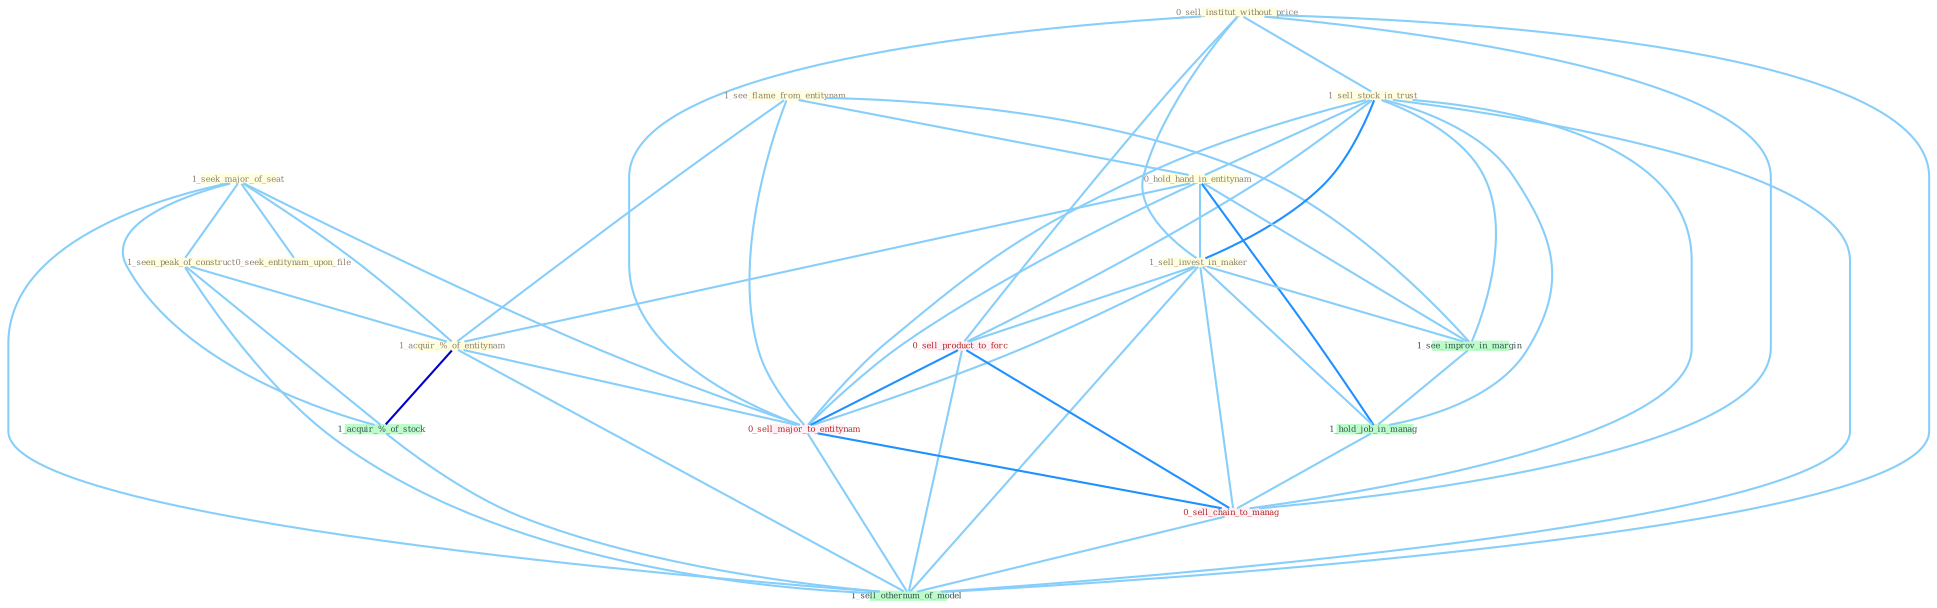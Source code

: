 Graph G{ 
    node
    [shape=polygon,style=filled,width=.5,height=.06,color="#BDFCC9",fixedsize=true,fontsize=4,
    fontcolor="#2f4f4f"];
    {node
    [color="#ffffe0", fontcolor="#8b7d6b"] "1_seek_major_of_seat " "0_sell_institut_without_price " "1_seen_peak_of_construct " "0_seek_entitynam_upon_file " "1_see_flame_from_entitynam " "1_sell_stock_in_trust " "0_hold_hand_in_entitynam " "1_sell_invest_in_maker " "1_acquir_%_of_entitynam "}
{node [color="#fff0f5", fontcolor="#b22222"] "0_sell_product_to_forc " "0_sell_major_to_entitynam " "0_sell_chain_to_manag "}
edge [color="#B0E2FF"];

	"1_seek_major_of_seat " -- "1_seen_peak_of_construct " [w="1", color="#87cefa" ];
	"1_seek_major_of_seat " -- "0_seek_entitynam_upon_file " [w="1", color="#87cefa" ];
	"1_seek_major_of_seat " -- "1_acquir_%_of_entitynam " [w="1", color="#87cefa" ];
	"1_seek_major_of_seat " -- "1_acquir_%_of_stock " [w="1", color="#87cefa" ];
	"1_seek_major_of_seat " -- "0_sell_major_to_entitynam " [w="1", color="#87cefa" ];
	"1_seek_major_of_seat " -- "1_sell_othernum_of_model " [w="1", color="#87cefa" ];
	"0_sell_institut_without_price " -- "1_sell_stock_in_trust " [w="1", color="#87cefa" ];
	"0_sell_institut_without_price " -- "1_sell_invest_in_maker " [w="1", color="#87cefa" ];
	"0_sell_institut_without_price " -- "0_sell_product_to_forc " [w="1", color="#87cefa" ];
	"0_sell_institut_without_price " -- "0_sell_major_to_entitynam " [w="1", color="#87cefa" ];
	"0_sell_institut_without_price " -- "0_sell_chain_to_manag " [w="1", color="#87cefa" ];
	"0_sell_institut_without_price " -- "1_sell_othernum_of_model " [w="1", color="#87cefa" ];
	"1_seen_peak_of_construct " -- "1_acquir_%_of_entitynam " [w="1", color="#87cefa" ];
	"1_seen_peak_of_construct " -- "1_acquir_%_of_stock " [w="1", color="#87cefa" ];
	"1_seen_peak_of_construct " -- "1_sell_othernum_of_model " [w="1", color="#87cefa" ];
	"1_see_flame_from_entitynam " -- "0_hold_hand_in_entitynam " [w="1", color="#87cefa" ];
	"1_see_flame_from_entitynam " -- "1_acquir_%_of_entitynam " [w="1", color="#87cefa" ];
	"1_see_flame_from_entitynam " -- "1_see_improv_in_margin " [w="1", color="#87cefa" ];
	"1_see_flame_from_entitynam " -- "0_sell_major_to_entitynam " [w="1", color="#87cefa" ];
	"1_sell_stock_in_trust " -- "0_hold_hand_in_entitynam " [w="1", color="#87cefa" ];
	"1_sell_stock_in_trust " -- "1_sell_invest_in_maker " [w="2", color="#1e90ff" , len=0.8];
	"1_sell_stock_in_trust " -- "1_see_improv_in_margin " [w="1", color="#87cefa" ];
	"1_sell_stock_in_trust " -- "1_hold_job_in_manag " [w="1", color="#87cefa" ];
	"1_sell_stock_in_trust " -- "0_sell_product_to_forc " [w="1", color="#87cefa" ];
	"1_sell_stock_in_trust " -- "0_sell_major_to_entitynam " [w="1", color="#87cefa" ];
	"1_sell_stock_in_trust " -- "0_sell_chain_to_manag " [w="1", color="#87cefa" ];
	"1_sell_stock_in_trust " -- "1_sell_othernum_of_model " [w="1", color="#87cefa" ];
	"0_hold_hand_in_entitynam " -- "1_sell_invest_in_maker " [w="1", color="#87cefa" ];
	"0_hold_hand_in_entitynam " -- "1_acquir_%_of_entitynam " [w="1", color="#87cefa" ];
	"0_hold_hand_in_entitynam " -- "1_see_improv_in_margin " [w="1", color="#87cefa" ];
	"0_hold_hand_in_entitynam " -- "1_hold_job_in_manag " [w="2", color="#1e90ff" , len=0.8];
	"0_hold_hand_in_entitynam " -- "0_sell_major_to_entitynam " [w="1", color="#87cefa" ];
	"1_sell_invest_in_maker " -- "1_see_improv_in_margin " [w="1", color="#87cefa" ];
	"1_sell_invest_in_maker " -- "1_hold_job_in_manag " [w="1", color="#87cefa" ];
	"1_sell_invest_in_maker " -- "0_sell_product_to_forc " [w="1", color="#87cefa" ];
	"1_sell_invest_in_maker " -- "0_sell_major_to_entitynam " [w="1", color="#87cefa" ];
	"1_sell_invest_in_maker " -- "0_sell_chain_to_manag " [w="1", color="#87cefa" ];
	"1_sell_invest_in_maker " -- "1_sell_othernum_of_model " [w="1", color="#87cefa" ];
	"1_acquir_%_of_entitynam " -- "1_acquir_%_of_stock " [w="3", color="#0000cd" , len=0.6];
	"1_acquir_%_of_entitynam " -- "0_sell_major_to_entitynam " [w="1", color="#87cefa" ];
	"1_acquir_%_of_entitynam " -- "1_sell_othernum_of_model " [w="1", color="#87cefa" ];
	"1_see_improv_in_margin " -- "1_hold_job_in_manag " [w="1", color="#87cefa" ];
	"1_acquir_%_of_stock " -- "1_sell_othernum_of_model " [w="1", color="#87cefa" ];
	"1_hold_job_in_manag " -- "0_sell_chain_to_manag " [w="1", color="#87cefa" ];
	"0_sell_product_to_forc " -- "0_sell_major_to_entitynam " [w="2", color="#1e90ff" , len=0.8];
	"0_sell_product_to_forc " -- "0_sell_chain_to_manag " [w="2", color="#1e90ff" , len=0.8];
	"0_sell_product_to_forc " -- "1_sell_othernum_of_model " [w="1", color="#87cefa" ];
	"0_sell_major_to_entitynam " -- "0_sell_chain_to_manag " [w="2", color="#1e90ff" , len=0.8];
	"0_sell_major_to_entitynam " -- "1_sell_othernum_of_model " [w="1", color="#87cefa" ];
	"0_sell_chain_to_manag " -- "1_sell_othernum_of_model " [w="1", color="#87cefa" ];
}